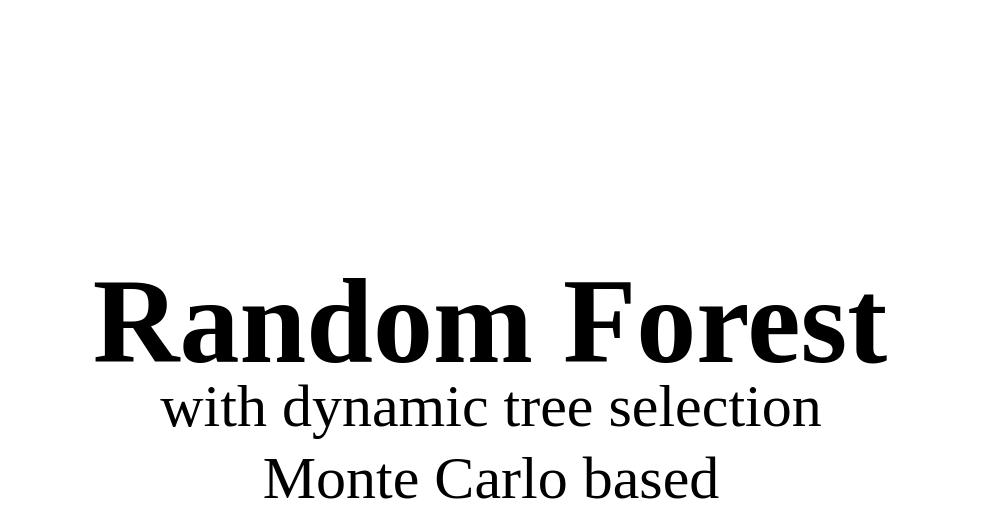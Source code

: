 <mxfile version="14.9.6" type="device"><diagram id="gTr_Hu5UAp9m7htXahwR" name="Page-1"><mxGraphModel dx="868" dy="462" grid="1" gridSize="10" guides="1" tooltips="1" connect="1" arrows="1" fold="1" page="1" pageScale="1" pageWidth="827" pageHeight="1169" math="0" shadow="0"><root><mxCell id="0"/><mxCell id="1" parent="0"/><mxCell id="ZUUo5DDvyvqVytHAVgPo-1" value="" style="shape=image;html=1;verticalAlign=top;verticalLabelPosition=bottom;labelBackgroundColor=#ffffff;imageAspect=0;aspect=fixed;image=https://cdn4.iconfinder.com/data/icons/tree-22/83/10-128.png" vertex="1" parent="1"><mxGeometry x="110" y="120" width="128" height="128" as="geometry"/></mxCell><mxCell id="ZUUo5DDvyvqVytHAVgPo-2" value="" style="shape=image;html=1;verticalAlign=top;verticalLabelPosition=bottom;labelBackgroundColor=#ffffff;imageAspect=0;aspect=fixed;image=https://cdn4.iconfinder.com/data/icons/tree-22/84/11-128.png" vertex="1" parent="1"><mxGeometry x="190" y="120" width="128" height="128" as="geometry"/></mxCell><mxCell id="ZUUo5DDvyvqVytHAVgPo-3" value="" style="shape=image;html=1;verticalAlign=top;verticalLabelPosition=bottom;labelBackgroundColor=#ffffff;imageAspect=0;aspect=fixed;image=https://cdn4.iconfinder.com/data/icons/tree-22/80/8-128.png" vertex="1" parent="1"><mxGeometry x="290" y="120" width="128" height="128" as="geometry"/></mxCell><mxCell id="ZUUo5DDvyvqVytHAVgPo-4" value="" style="shape=image;html=1;verticalAlign=top;verticalLabelPosition=bottom;labelBackgroundColor=#ffffff;imageAspect=0;aspect=fixed;image=https://cdn4.iconfinder.com/data/icons/tree-22/69/16-128.png" vertex="1" parent="1"><mxGeometry x="201" y="150" width="128" height="128" as="geometry"/></mxCell><mxCell id="ZUUo5DDvyvqVytHAVgPo-5" value="Random Forest" style="text;html=1;strokeColor=none;fillColor=none;align=center;verticalAlign=middle;whiteSpace=wrap;rounded=0;fontSize=60;fontStyle=1;fontFamily=Times New Roman;" vertex="1" parent="1"><mxGeometry x="90" y="270" width="490" height="20" as="geometry"/></mxCell><mxCell id="ZUUo5DDvyvqVytHAVgPo-7" value="with dynamic tree selection Monte Carlo based" style="text;html=1;strokeColor=none;fillColor=none;align=center;verticalAlign=middle;whiteSpace=wrap;rounded=0;fontFamily=Times New Roman;fontSize=30;" vertex="1" parent="1"><mxGeometry x="144.5" y="330" width="381" height="20" as="geometry"/></mxCell><mxCell id="ZUUo5DDvyvqVytHAVgPo-9" value="" style="shape=image;html=1;verticalAlign=top;verticalLabelPosition=bottom;labelBackgroundColor=#ffffff;imageAspect=0;aspect=fixed;image=https://cdn2.iconfinder.com/data/icons/font-awesome/1792/random-128.png;fontFamily=Times New Roman;fontSize=30;" vertex="1" parent="1"><mxGeometry x="418" y="130" width="128" height="128" as="geometry"/></mxCell></root></mxGraphModel></diagram></mxfile>